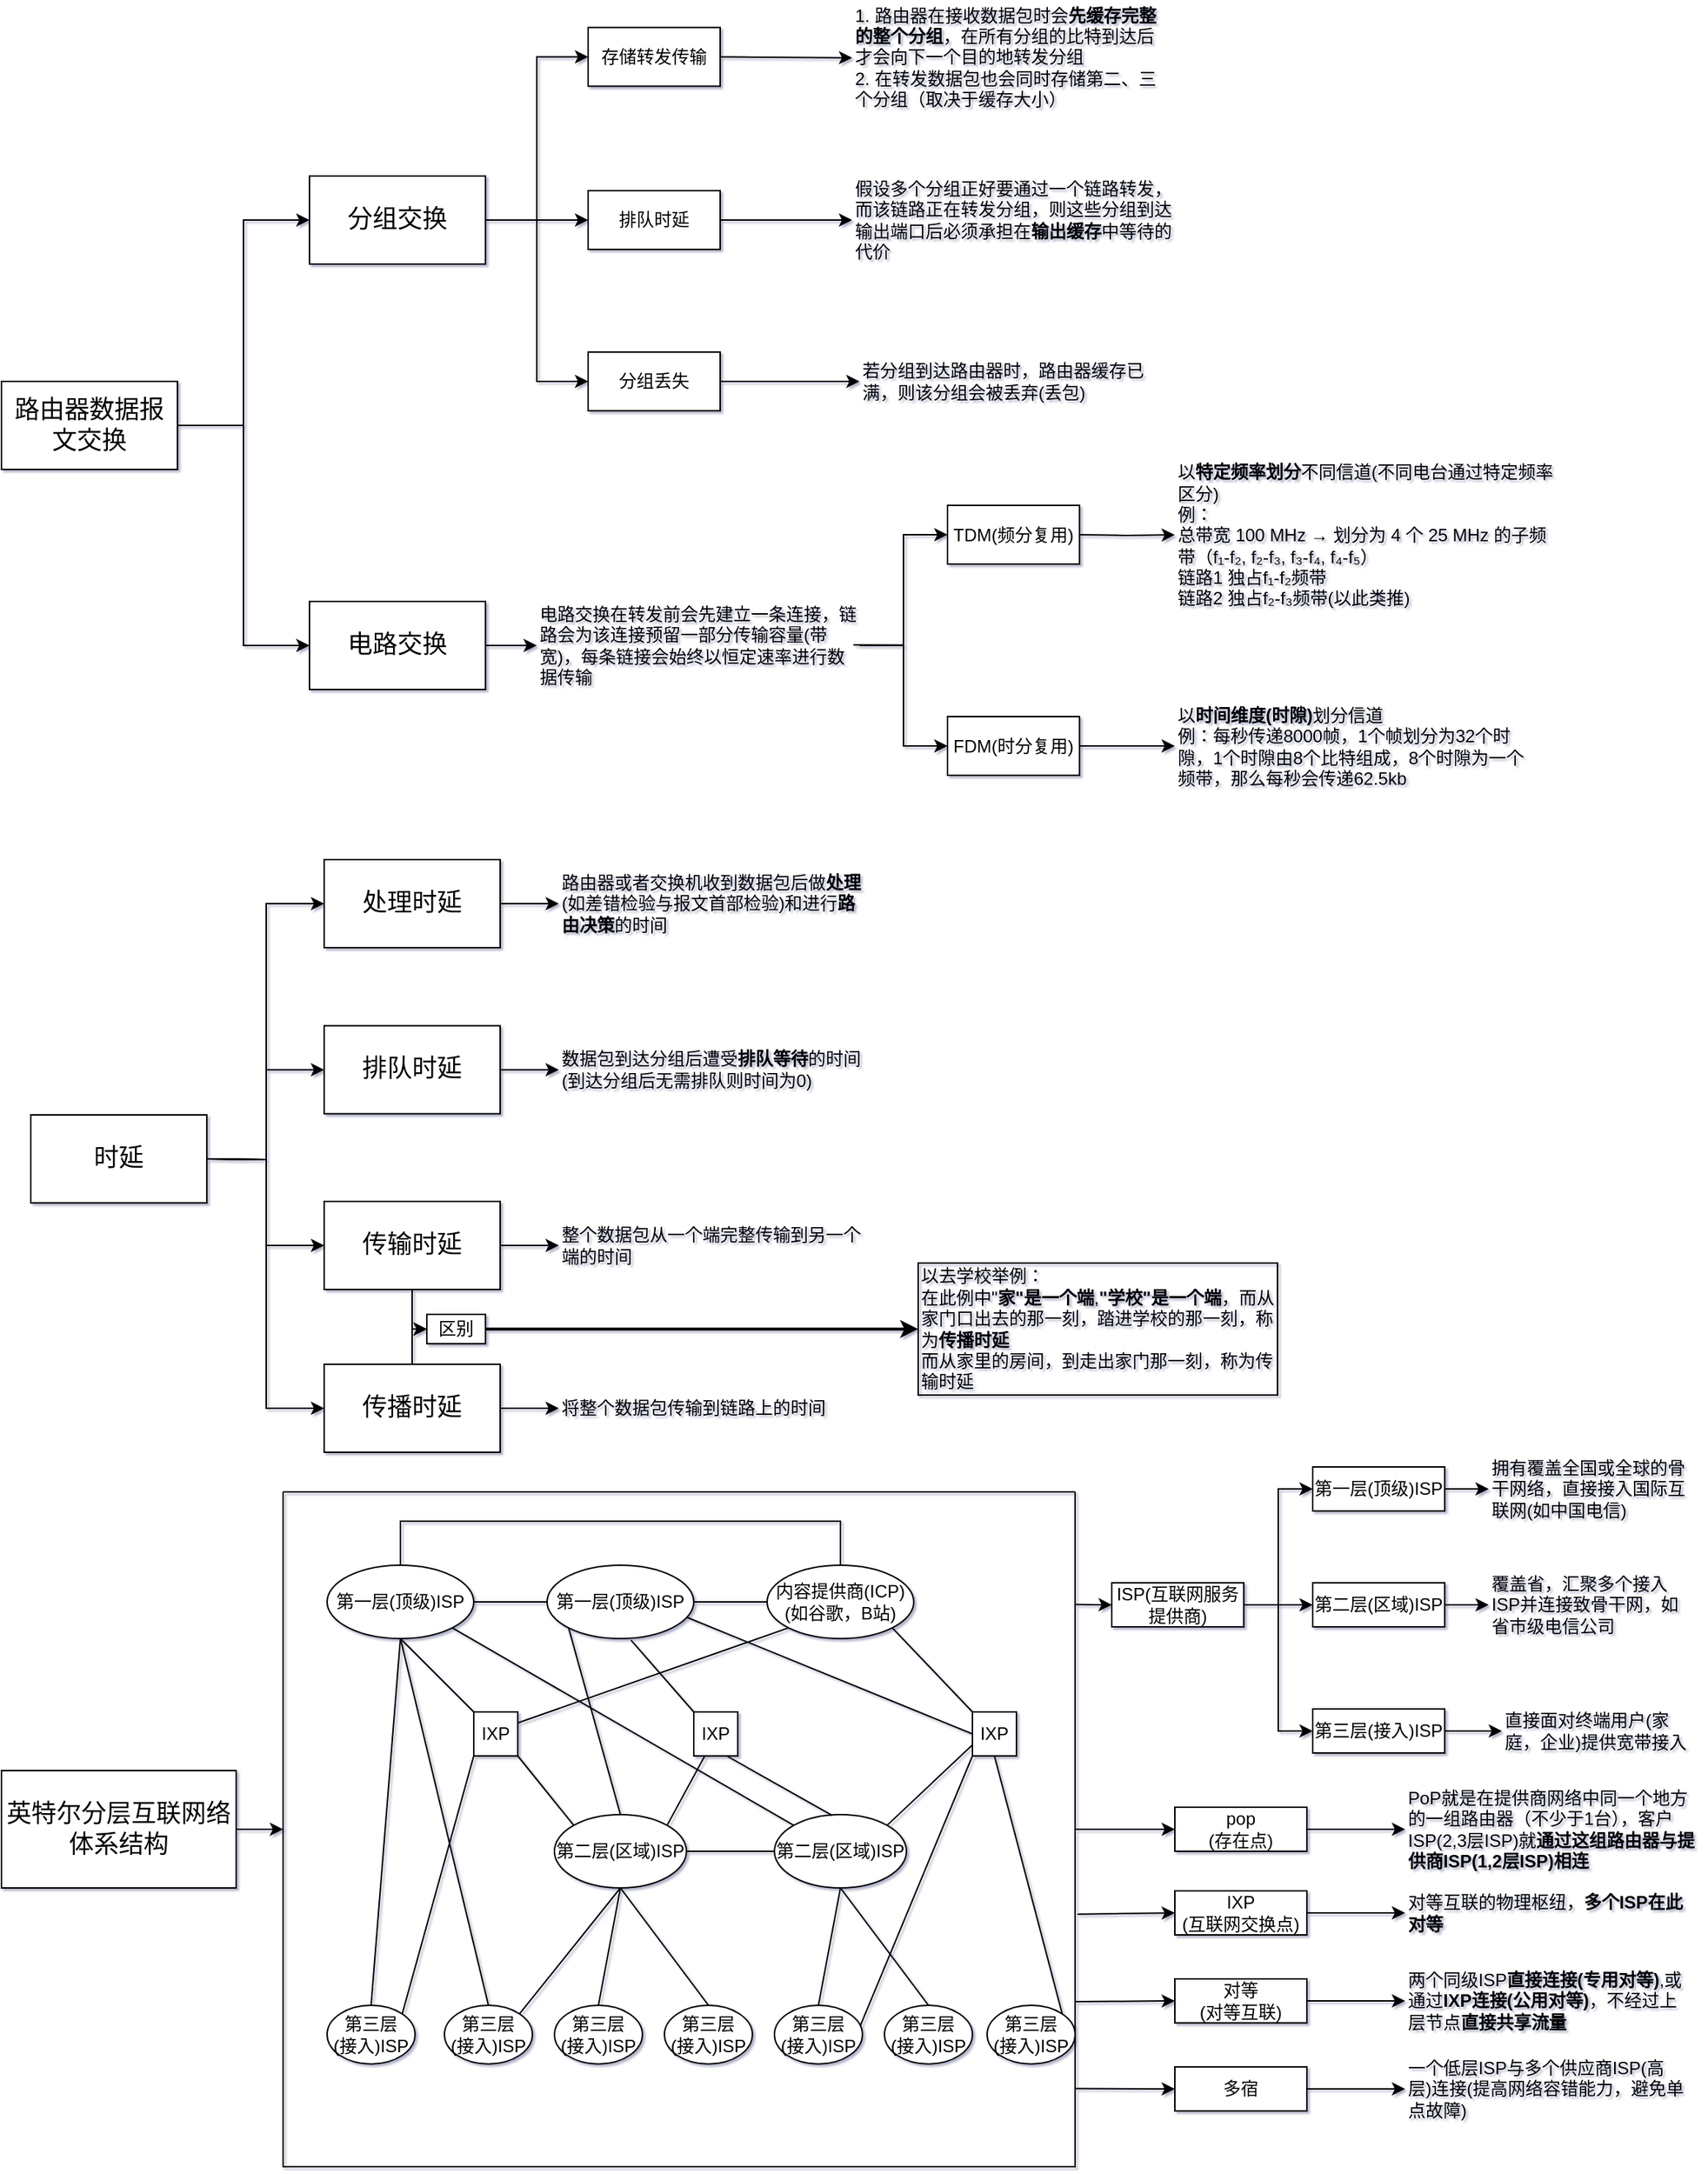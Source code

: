 <mxfile version="27.0.9">
  <diagram name="第 1 页" id="8ep9_73TMU6EMIoAmYEM">
    <mxGraphModel dx="2696" dy="1604" grid="1" gridSize="10" guides="1" tooltips="1" connect="1" arrows="1" fold="1" page="1" pageScale="1" pageWidth="1169" pageHeight="1654" math="0" shadow="1">
      <root>
        <mxCell id="0" />
        <mxCell id="1" parent="0" />
        <mxCell id="hPejqyFmhgVs1ms2I8WA-1" value="&lt;font style=&quot;font-size: 17px;&quot;&gt;路由器数据报文交换&lt;/font&gt;" style="rounded=0;whiteSpace=wrap;html=1;" parent="1" vertex="1">
          <mxGeometry x="10" y="371" width="120" height="60" as="geometry" />
        </mxCell>
        <mxCell id="hPejqyFmhgVs1ms2I8WA-21" value="&lt;font style=&quot;font-size: 17px;&quot;&gt;分组交换&lt;/font&gt;" style="rounded=0;whiteSpace=wrap;html=1;" parent="1" vertex="1">
          <mxGeometry x="220" y="231" width="120" height="60" as="geometry" />
        </mxCell>
        <mxCell id="GNJ77UT4DAcT0-4ID3F0-15" value="" style="edgeStyle=orthogonalEdgeStyle;rounded=0;orthogonalLoop=1;jettySize=auto;html=1;" parent="1" source="hPejqyFmhgVs1ms2I8WA-22" target="GNJ77UT4DAcT0-4ID3F0-14" edge="1">
          <mxGeometry relative="1" as="geometry" />
        </mxCell>
        <mxCell id="hPejqyFmhgVs1ms2I8WA-22" value="&lt;font style=&quot;font-size: 17px;&quot;&gt;电路交换&lt;/font&gt;" style="rounded=0;whiteSpace=wrap;html=1;" parent="1" vertex="1">
          <mxGeometry x="220" y="521" width="120" height="60" as="geometry" />
        </mxCell>
        <mxCell id="hPejqyFmhgVs1ms2I8WA-23" value="" style="endArrow=classic;html=1;rounded=0;edgeStyle=orthogonalEdgeStyle;entryX=0;entryY=0.5;entryDx=0;entryDy=0;exitX=1;exitY=0.5;exitDx=0;exitDy=0;" parent="1" source="hPejqyFmhgVs1ms2I8WA-1" target="hPejqyFmhgVs1ms2I8WA-21" edge="1">
          <mxGeometry width="50" height="50" relative="1" as="geometry">
            <mxPoint x="420" y="401" as="sourcePoint" />
            <mxPoint x="470" y="351" as="targetPoint" />
          </mxGeometry>
        </mxCell>
        <mxCell id="hPejqyFmhgVs1ms2I8WA-24" value="" style="endArrow=classic;html=1;rounded=0;exitX=1;exitY=0.5;exitDx=0;exitDy=0;entryX=0;entryY=0.5;entryDx=0;entryDy=0;edgeStyle=orthogonalEdgeStyle;" parent="1" source="hPejqyFmhgVs1ms2I8WA-1" target="hPejqyFmhgVs1ms2I8WA-22" edge="1">
          <mxGeometry width="50" height="50" relative="1" as="geometry">
            <mxPoint x="420" y="401" as="sourcePoint" />
            <mxPoint x="470" y="351" as="targetPoint" />
          </mxGeometry>
        </mxCell>
        <mxCell id="hPejqyFmhgVs1ms2I8WA-27" value="存储转发传输" style="rounded=0;whiteSpace=wrap;html=1;" parent="1" vertex="1">
          <mxGeometry x="410" y="129.75" width="90" height="40" as="geometry" />
        </mxCell>
        <mxCell id="hPejqyFmhgVs1ms2I8WA-30" value="排队时延" style="rounded=0;whiteSpace=wrap;html=1;" parent="1" vertex="1">
          <mxGeometry x="410" y="241" width="90" height="40" as="geometry" />
        </mxCell>
        <mxCell id="hPejqyFmhgVs1ms2I8WA-31" value="分组丢失" style="rounded=0;whiteSpace=wrap;html=1;" parent="1" vertex="1">
          <mxGeometry x="410" y="351" width="90" height="40" as="geometry" />
        </mxCell>
        <mxCell id="hPejqyFmhgVs1ms2I8WA-32" value="" style="endArrow=classic;html=1;rounded=0;edgeStyle=orthogonalEdgeStyle;entryX=0;entryY=0.5;entryDx=0;entryDy=0;exitX=1;exitY=0.5;exitDx=0;exitDy=0;" parent="1" source="hPejqyFmhgVs1ms2I8WA-21" target="hPejqyFmhgVs1ms2I8WA-27" edge="1">
          <mxGeometry width="50" height="50" relative="1" as="geometry">
            <mxPoint x="340" y="311" as="sourcePoint" />
            <mxPoint x="390" y="261" as="targetPoint" />
          </mxGeometry>
        </mxCell>
        <mxCell id="hPejqyFmhgVs1ms2I8WA-33" value="" style="endArrow=classic;html=1;rounded=0;edgeStyle=orthogonalEdgeStyle;entryX=0;entryY=0.5;entryDx=0;entryDy=0;exitX=1;exitY=0.5;exitDx=0;exitDy=0;" parent="1" source="hPejqyFmhgVs1ms2I8WA-21" target="hPejqyFmhgVs1ms2I8WA-30" edge="1">
          <mxGeometry width="50" height="50" relative="1" as="geometry">
            <mxPoint x="350" y="321" as="sourcePoint" />
            <mxPoint x="420" y="211" as="targetPoint" />
          </mxGeometry>
        </mxCell>
        <mxCell id="hPejqyFmhgVs1ms2I8WA-34" value="" style="endArrow=classic;html=1;rounded=0;edgeStyle=orthogonalEdgeStyle;entryX=0;entryY=0.5;entryDx=0;entryDy=0;exitX=1;exitY=0.5;exitDx=0;exitDy=0;" parent="1" source="hPejqyFmhgVs1ms2I8WA-21" target="hPejqyFmhgVs1ms2I8WA-31" edge="1">
          <mxGeometry width="50" height="50" relative="1" as="geometry">
            <mxPoint x="360" y="331" as="sourcePoint" />
            <mxPoint x="430" y="221" as="targetPoint" />
          </mxGeometry>
        </mxCell>
        <mxCell id="hPejqyFmhgVs1ms2I8WA-35" value="1. 路由器在接收数据包时会&lt;b&gt;先缓存完整的整个分组&lt;/b&gt;，在所有分组的比特到达后才会向下一个目的地转发分组&lt;div&gt;2. 在转发数据包也会同时存储第二、三个分组（取决于缓存大小）&lt;/div&gt;" style="text;html=1;align=left;verticalAlign=middle;whiteSpace=wrap;rounded=0;dashed=1;dashPattern=1 4;" parent="1" vertex="1">
          <mxGeometry x="590" y="111" width="210" height="78.75" as="geometry" />
        </mxCell>
        <mxCell id="hPejqyFmhgVs1ms2I8WA-37" value="" style="endArrow=classic;html=1;rounded=0;entryX=0;entryY=0.5;entryDx=0;entryDy=0;exitX=1;exitY=0.5;exitDx=0;exitDy=0;" parent="1" source="hPejqyFmhgVs1ms2I8WA-27" target="hPejqyFmhgVs1ms2I8WA-35" edge="1">
          <mxGeometry width="50" height="50" relative="1" as="geometry">
            <mxPoint x="340" y="259.75" as="sourcePoint" />
            <mxPoint x="390" y="209.75" as="targetPoint" />
          </mxGeometry>
        </mxCell>
        <mxCell id="hPejqyFmhgVs1ms2I8WA-42" value="" style="endArrow=classic;html=1;rounded=0;entryX=0;entryY=0.5;entryDx=0;entryDy=0;exitX=1;exitY=0.5;exitDx=0;exitDy=0;" parent="1" source="hPejqyFmhgVs1ms2I8WA-30" target="hPejqyFmhgVs1ms2I8WA-43" edge="1">
          <mxGeometry width="50" height="50" relative="1" as="geometry">
            <mxPoint x="510" y="160" as="sourcePoint" />
            <mxPoint x="600" y="160" as="targetPoint" />
          </mxGeometry>
        </mxCell>
        <mxCell id="hPejqyFmhgVs1ms2I8WA-43" value="假设多个分组正好要通过一个链路转发，而该链路正在转发分组，则这些分组到达输出端口后必须承担在&lt;b&gt;输出缓存&lt;/b&gt;中等待的代价" style="text;html=1;align=left;verticalAlign=middle;whiteSpace=wrap;rounded=0;" parent="1" vertex="1">
          <mxGeometry x="590" y="223.5" width="220" height="75" as="geometry" />
        </mxCell>
        <mxCell id="hPejqyFmhgVs1ms2I8WA-45" value="" style="endArrow=classic;html=1;rounded=0;exitX=1;exitY=0.5;exitDx=0;exitDy=0;" parent="1" source="hPejqyFmhgVs1ms2I8WA-31" target="GNJ77UT4DAcT0-4ID3F0-2" edge="1">
          <mxGeometry width="50" height="50" relative="1" as="geometry">
            <mxPoint x="510" y="390.58" as="sourcePoint" />
            <mxPoint x="585" y="371.16" as="targetPoint" />
          </mxGeometry>
        </mxCell>
        <mxCell id="GNJ77UT4DAcT0-4ID3F0-2" value="若分组到达路由器时，路由器缓存已满，则该分组会被丢弃(丢包)" style="text;html=1;align=left;verticalAlign=middle;whiteSpace=wrap;rounded=0;" parent="1" vertex="1">
          <mxGeometry x="595" y="337.25" width="210" height="67.5" as="geometry" />
        </mxCell>
        <mxCell id="GNJ77UT4DAcT0-4ID3F0-23" value="" style="edgeStyle=orthogonalEdgeStyle;rounded=0;orthogonalLoop=1;jettySize=auto;html=1;" parent="1" edge="1">
          <mxGeometry relative="1" as="geometry">
            <mxPoint x="745" y="475.5" as="sourcePoint" />
            <mxPoint x="810" y="475.583" as="targetPoint" />
          </mxGeometry>
        </mxCell>
        <mxCell id="GNJ77UT4DAcT0-4ID3F0-7" value="TDM(频分复用)" style="rounded=0;whiteSpace=wrap;html=1;" parent="1" vertex="1">
          <mxGeometry x="655" y="455.5" width="90" height="40" as="geometry" />
        </mxCell>
        <mxCell id="GNJ77UT4DAcT0-4ID3F0-22" value="" style="edgeStyle=orthogonalEdgeStyle;rounded=0;orthogonalLoop=1;jettySize=auto;html=1;" parent="1" source="GNJ77UT4DAcT0-4ID3F0-9" target="GNJ77UT4DAcT0-4ID3F0-21" edge="1">
          <mxGeometry relative="1" as="geometry" />
        </mxCell>
        <mxCell id="GNJ77UT4DAcT0-4ID3F0-9" value="FDM(时分复用)" style="rounded=0;whiteSpace=wrap;html=1;" parent="1" vertex="1">
          <mxGeometry x="655" y="599.5" width="90" height="40" as="geometry" />
        </mxCell>
        <mxCell id="GNJ77UT4DAcT0-4ID3F0-17" value="" style="edgeStyle=orthogonalEdgeStyle;rounded=0;orthogonalLoop=1;jettySize=auto;html=1;entryX=0;entryY=0.5;entryDx=0;entryDy=0;" parent="1" source="GNJ77UT4DAcT0-4ID3F0-14" target="GNJ77UT4DAcT0-4ID3F0-9" edge="1">
          <mxGeometry relative="1" as="geometry" />
        </mxCell>
        <mxCell id="GNJ77UT4DAcT0-4ID3F0-14" value="电路交换在转发前会先建立一条连接，链路会为该连接预留一部分传输容量(带宽)，每条链接会始终以恒定速率进行数据传输" style="text;html=1;align=left;verticalAlign=middle;whiteSpace=wrap;rounded=0;" parent="1" vertex="1">
          <mxGeometry x="375" y="508.5" width="220" height="85" as="geometry" />
        </mxCell>
        <mxCell id="GNJ77UT4DAcT0-4ID3F0-19" value="" style="edgeStyle=orthogonalEdgeStyle;rounded=0;orthogonalLoop=1;jettySize=auto;html=1;exitX=0.981;exitY=0.496;exitDx=0;exitDy=0;exitPerimeter=0;entryX=0;entryY=0.5;entryDx=0;entryDy=0;" parent="1" source="GNJ77UT4DAcT0-4ID3F0-14" target="GNJ77UT4DAcT0-4ID3F0-7" edge="1">
          <mxGeometry relative="1" as="geometry">
            <mxPoint x="605" y="561" as="sourcePoint" />
            <mxPoint x="640" y="611" as="targetPoint" />
          </mxGeometry>
        </mxCell>
        <mxCell id="GNJ77UT4DAcT0-4ID3F0-20" value="以&lt;b&gt;特定频率划分&lt;/b&gt;不同信道(不同电台通过特定频率区分)&lt;br&gt;例：&lt;div&gt;总带宽 100 MHz → 划分为 4 个 25 MHz 的子频带（f₁-f₂, f₂-f₃, f₃-f₄, f₄-f₅）&lt;/div&gt;&lt;div&gt;&lt;span style=&quot;background-color: transparent; color: light-dark(rgb(0, 0, 0), rgb(255, 255, 255));&quot;&gt;链路1 独占f₁-f₂频带&lt;/span&gt;&lt;/div&gt;&lt;div&gt;链路2 独占f₂-f₃频带(以此类推)&lt;/div&gt;" style="text;html=1;align=left;verticalAlign=middle;whiteSpace=wrap;rounded=0;" parent="1" vertex="1">
          <mxGeometry x="810" y="419.88" width="260" height="111.25" as="geometry" />
        </mxCell>
        <mxCell id="GNJ77UT4DAcT0-4ID3F0-21" value="以&lt;b&gt;时间维度(时隙)&lt;/b&gt;划分信道&lt;br&gt;例：每秒传递8000帧，1个帧划分为32个时隙，1个时隙由8个比特组成，8个时隙为一个频带，那么每秒会传递62.5kb" style="text;html=1;align=left;verticalAlign=middle;whiteSpace=wrap;rounded=0;" parent="1" vertex="1">
          <mxGeometry x="810" y="581.25" width="245" height="76.5" as="geometry" />
        </mxCell>
        <mxCell id="GNJ77UT4DAcT0-4ID3F0-33" value="" style="edgeStyle=orthogonalEdgeStyle;rounded=0;orthogonalLoop=1;jettySize=auto;html=1;entryX=0;entryY=0.5;entryDx=0;entryDy=0;" parent="1" target="GNJ77UT4DAcT0-4ID3F0-32" edge="1">
          <mxGeometry relative="1" as="geometry">
            <mxPoint x="150" y="901" as="sourcePoint" />
          </mxGeometry>
        </mxCell>
        <mxCell id="GNJ77UT4DAcT0-4ID3F0-35" value="" style="edgeStyle=orthogonalEdgeStyle;rounded=0;orthogonalLoop=1;jettySize=auto;html=1;entryX=0;entryY=0.5;entryDx=0;entryDy=0;" parent="1" target="GNJ77UT4DAcT0-4ID3F0-34" edge="1">
          <mxGeometry relative="1" as="geometry">
            <mxPoint x="150" y="901" as="sourcePoint" />
          </mxGeometry>
        </mxCell>
        <mxCell id="GNJ77UT4DAcT0-4ID3F0-37" value="" style="edgeStyle=orthogonalEdgeStyle;rounded=0;orthogonalLoop=1;jettySize=auto;html=1;entryX=0;entryY=0.5;entryDx=0;entryDy=0;exitX=1;exitY=0.5;exitDx=0;exitDy=0;" parent="1" target="GNJ77UT4DAcT0-4ID3F0-36" edge="1">
          <mxGeometry relative="1" as="geometry">
            <mxPoint x="150" y="901" as="sourcePoint" />
          </mxGeometry>
        </mxCell>
        <mxCell id="GNJ77UT4DAcT0-4ID3F0-39" value="" style="edgeStyle=orthogonalEdgeStyle;rounded=0;orthogonalLoop=1;jettySize=auto;html=1;entryX=0;entryY=0.5;entryDx=0;entryDy=0;" parent="1" target="GNJ77UT4DAcT0-4ID3F0-38" edge="1">
          <mxGeometry relative="1" as="geometry">
            <mxPoint x="150" y="901" as="sourcePoint" />
          </mxGeometry>
        </mxCell>
        <mxCell id="GNJ77UT4DAcT0-4ID3F0-30" value="&lt;span style=&quot;font-size: 17px;&quot;&gt;时延&lt;/span&gt;" style="rounded=0;whiteSpace=wrap;html=1;" parent="1" vertex="1">
          <mxGeometry x="30" y="871" width="120" height="60" as="geometry" />
        </mxCell>
        <mxCell id="GNJ77UT4DAcT0-4ID3F0-52" value="" style="edgeStyle=orthogonalEdgeStyle;rounded=0;orthogonalLoop=1;jettySize=auto;html=1;" parent="1" source="GNJ77UT4DAcT0-4ID3F0-32" target="GNJ77UT4DAcT0-4ID3F0-40" edge="1">
          <mxGeometry relative="1" as="geometry" />
        </mxCell>
        <mxCell id="GNJ77UT4DAcT0-4ID3F0-32" value="&lt;span style=&quot;font-size: 17px;&quot;&gt;处理时延&lt;/span&gt;" style="rounded=0;whiteSpace=wrap;html=1;" parent="1" vertex="1">
          <mxGeometry x="230" y="697" width="120" height="60" as="geometry" />
        </mxCell>
        <mxCell id="GNJ77UT4DAcT0-4ID3F0-54" value="" style="edgeStyle=orthogonalEdgeStyle;rounded=0;orthogonalLoop=1;jettySize=auto;html=1;" parent="1" source="GNJ77UT4DAcT0-4ID3F0-34" target="GNJ77UT4DAcT0-4ID3F0-50" edge="1">
          <mxGeometry relative="1" as="geometry" />
        </mxCell>
        <mxCell id="GNJ77UT4DAcT0-4ID3F0-34" value="&lt;span style=&quot;font-size: 17px;&quot;&gt;传输时延&lt;/span&gt;" style="rounded=0;whiteSpace=wrap;html=1;" parent="1" vertex="1">
          <mxGeometry x="230" y="930" width="120" height="60" as="geometry" />
        </mxCell>
        <mxCell id="GNJ77UT4DAcT0-4ID3F0-53" value="" style="edgeStyle=orthogonalEdgeStyle;rounded=0;orthogonalLoop=1;jettySize=auto;html=1;" parent="1" source="GNJ77UT4DAcT0-4ID3F0-36" target="GNJ77UT4DAcT0-4ID3F0-51" edge="1">
          <mxGeometry relative="1" as="geometry" />
        </mxCell>
        <mxCell id="GNJ77UT4DAcT0-4ID3F0-36" value="&lt;span style=&quot;font-size: 17px;&quot;&gt;排队时延&lt;/span&gt;" style="rounded=0;whiteSpace=wrap;html=1;" parent="1" vertex="1">
          <mxGeometry x="230" y="810.25" width="120" height="60" as="geometry" />
        </mxCell>
        <mxCell id="GNJ77UT4DAcT0-4ID3F0-55" value="" style="edgeStyle=orthogonalEdgeStyle;rounded=0;orthogonalLoop=1;jettySize=auto;html=1;" parent="1" source="GNJ77UT4DAcT0-4ID3F0-38" target="GNJ77UT4DAcT0-4ID3F0-49" edge="1">
          <mxGeometry relative="1" as="geometry" />
        </mxCell>
        <mxCell id="GNJ77UT4DAcT0-4ID3F0-38" value="&lt;span style=&quot;font-size: 17px;&quot;&gt;传播时延&lt;/span&gt;" style="rounded=0;whiteSpace=wrap;html=1;" parent="1" vertex="1">
          <mxGeometry x="230" y="1041" width="120" height="60" as="geometry" />
        </mxCell>
        <mxCell id="GNJ77UT4DAcT0-4ID3F0-40" value="路由器或者交换机收到数据包后做&lt;b&gt;处理&lt;/b&gt;(如差错检验与报文首部检验)和进行&lt;b&gt;路由决策&lt;/b&gt;的时间" style="text;html=1;align=left;verticalAlign=middle;whiteSpace=wrap;rounded=0;" parent="1" vertex="1">
          <mxGeometry x="390" y="670" width="210" height="114" as="geometry" />
        </mxCell>
        <mxCell id="GNJ77UT4DAcT0-4ID3F0-49" value="将整个数据包传输到链路上的时间" style="text;html=1;align=left;verticalAlign=middle;whiteSpace=wrap;rounded=0;" parent="1" vertex="1">
          <mxGeometry x="390" y="1014" width="210" height="114" as="geometry" />
        </mxCell>
        <mxCell id="GNJ77UT4DAcT0-4ID3F0-50" value="整个数据包从一个端完整传输到另一个端的时间" style="text;html=1;align=left;verticalAlign=middle;whiteSpace=wrap;rounded=0;" parent="1" vertex="1">
          <mxGeometry x="390" y="903" width="210" height="114" as="geometry" />
        </mxCell>
        <mxCell id="GNJ77UT4DAcT0-4ID3F0-51" value="数据包到达分组后遭受&lt;b&gt;排队等待&lt;/b&gt;的时间(到达分组后无需排队则时间为0)" style="text;html=1;align=left;verticalAlign=middle;whiteSpace=wrap;rounded=0;" parent="1" vertex="1">
          <mxGeometry x="390" y="783.25" width="210" height="114" as="geometry" />
        </mxCell>
        <mxCell id="GNJ77UT4DAcT0-4ID3F0-56" value="&lt;font style=&quot;font-size: 17px;&quot;&gt;英特尔分层互联网络体系结构&lt;/font&gt;" style="rounded=0;whiteSpace=wrap;html=1;" parent="1" vertex="1">
          <mxGeometry x="10" y="1318" width="160" height="80" as="geometry" />
        </mxCell>
        <mxCell id="GNJ77UT4DAcT0-4ID3F0-57" value="" style="swimlane;startSize=0;" parent="1" vertex="1">
          <mxGeometry x="202" y="1128" width="540" height="460" as="geometry" />
        </mxCell>
        <mxCell id="GNJ77UT4DAcT0-4ID3F0-59" value="第一层(顶级)ISP" style="ellipse;whiteSpace=wrap;html=1;" parent="GNJ77UT4DAcT0-4ID3F0-57" vertex="1">
          <mxGeometry x="30" y="50" width="100" height="50" as="geometry" />
        </mxCell>
        <mxCell id="GNJ77UT4DAcT0-4ID3F0-58" value="第一层(顶级)ISP" style="ellipse;whiteSpace=wrap;html=1;" parent="GNJ77UT4DAcT0-4ID3F0-57" vertex="1">
          <mxGeometry x="180" y="50" width="100" height="50" as="geometry" />
        </mxCell>
        <mxCell id="GNJ77UT4DAcT0-4ID3F0-60" value="内容提供商(ICP)(如谷歌，B站&lt;span style=&quot;background-color: transparent; color: light-dark(rgb(0, 0, 0), rgb(255, 255, 255));&quot;&gt;)&lt;/span&gt;" style="ellipse;whiteSpace=wrap;html=1;" parent="GNJ77UT4DAcT0-4ID3F0-57" vertex="1">
          <mxGeometry x="330" y="50" width="100" height="50" as="geometry" />
        </mxCell>
        <mxCell id="GNJ77UT4DAcT0-4ID3F0-67" value="IXP" style="whiteSpace=wrap;html=1;aspect=fixed;" parent="GNJ77UT4DAcT0-4ID3F0-57" vertex="1">
          <mxGeometry x="130" y="150" width="30" height="30" as="geometry" />
        </mxCell>
        <mxCell id="GNJ77UT4DAcT0-4ID3F0-66" value="IXP" style="whiteSpace=wrap;html=1;aspect=fixed;" parent="GNJ77UT4DAcT0-4ID3F0-57" vertex="1">
          <mxGeometry x="280" y="150" width="30" height="30" as="geometry" />
        </mxCell>
        <mxCell id="GNJ77UT4DAcT0-4ID3F0-65" value="IXP" style="whiteSpace=wrap;html=1;aspect=fixed;" parent="GNJ77UT4DAcT0-4ID3F0-57" vertex="1">
          <mxGeometry x="470" y="150" width="30" height="30" as="geometry" />
        </mxCell>
        <mxCell id="GNJ77UT4DAcT0-4ID3F0-69" value="第二层(区域)ISP" style="ellipse;whiteSpace=wrap;html=1;" parent="GNJ77UT4DAcT0-4ID3F0-57" vertex="1">
          <mxGeometry x="185" y="220" width="90" height="50" as="geometry" />
        </mxCell>
        <mxCell id="GNJ77UT4DAcT0-4ID3F0-68" value="第二层(区域)ISP" style="ellipse;whiteSpace=wrap;html=1;" parent="GNJ77UT4DAcT0-4ID3F0-57" vertex="1">
          <mxGeometry x="335" y="220" width="90" height="50" as="geometry" />
        </mxCell>
        <mxCell id="GNJ77UT4DAcT0-4ID3F0-70" value="第三层&lt;div&gt;(接入)ISP&lt;/div&gt;" style="ellipse;whiteSpace=wrap;html=1;" parent="GNJ77UT4DAcT0-4ID3F0-57" vertex="1">
          <mxGeometry x="30" y="350" width="60" height="40" as="geometry" />
        </mxCell>
        <mxCell id="GNJ77UT4DAcT0-4ID3F0-76" value="第三层&lt;div&gt;(接入)ISP&lt;/div&gt;" style="ellipse;whiteSpace=wrap;html=1;" parent="GNJ77UT4DAcT0-4ID3F0-57" vertex="1">
          <mxGeometry x="110" y="350" width="60" height="40" as="geometry" />
        </mxCell>
        <mxCell id="GNJ77UT4DAcT0-4ID3F0-75" value="第三层&lt;div&gt;(接入)ISP&lt;/div&gt;" style="ellipse;whiteSpace=wrap;html=1;" parent="GNJ77UT4DAcT0-4ID3F0-57" vertex="1">
          <mxGeometry x="185" y="350" width="60" height="40" as="geometry" />
        </mxCell>
        <mxCell id="GNJ77UT4DAcT0-4ID3F0-74" value="第三层&lt;div&gt;(接入)ISP&lt;/div&gt;" style="ellipse;whiteSpace=wrap;html=1;" parent="GNJ77UT4DAcT0-4ID3F0-57" vertex="1">
          <mxGeometry x="260" y="350" width="60" height="40" as="geometry" />
        </mxCell>
        <mxCell id="GNJ77UT4DAcT0-4ID3F0-73" value="第三层&lt;div&gt;(接入)ISP&lt;/div&gt;" style="ellipse;whiteSpace=wrap;html=1;" parent="GNJ77UT4DAcT0-4ID3F0-57" vertex="1">
          <mxGeometry x="335" y="350" width="60" height="40" as="geometry" />
        </mxCell>
        <mxCell id="GNJ77UT4DAcT0-4ID3F0-72" value="第三层&lt;div&gt;(接入)ISP&lt;/div&gt;" style="ellipse;whiteSpace=wrap;html=1;" parent="GNJ77UT4DAcT0-4ID3F0-57" vertex="1">
          <mxGeometry x="480" y="350" width="60" height="40" as="geometry" />
        </mxCell>
        <mxCell id="GNJ77UT4DAcT0-4ID3F0-79" value="" style="endArrow=none;html=1;rounded=0;entryX=1;entryY=0.5;entryDx=0;entryDy=0;exitX=0;exitY=0.5;exitDx=0;exitDy=0;" parent="GNJ77UT4DAcT0-4ID3F0-57" source="GNJ77UT4DAcT0-4ID3F0-58" target="GNJ77UT4DAcT0-4ID3F0-59" edge="1">
          <mxGeometry width="50" height="50" relative="1" as="geometry">
            <mxPoint x="220" y="190" as="sourcePoint" />
            <mxPoint x="270" y="140" as="targetPoint" />
          </mxGeometry>
        </mxCell>
        <mxCell id="GNJ77UT4DAcT0-4ID3F0-80" value="" style="endArrow=none;html=1;rounded=0;exitX=0.5;exitY=0;exitDx=0;exitDy=0;entryX=0.5;entryY=0;entryDx=0;entryDy=0;edgeStyle=orthogonalEdgeStyle;" parent="GNJ77UT4DAcT0-4ID3F0-57" source="GNJ77UT4DAcT0-4ID3F0-59" target="GNJ77UT4DAcT0-4ID3F0-60" edge="1">
          <mxGeometry width="50" height="50" relative="1" as="geometry">
            <mxPoint x="220" y="190" as="sourcePoint" />
            <mxPoint x="270" y="140" as="targetPoint" />
            <Array as="points">
              <mxPoint x="80" y="20" />
              <mxPoint x="380" y="20" />
            </Array>
          </mxGeometry>
        </mxCell>
        <mxCell id="GNJ77UT4DAcT0-4ID3F0-81" value="" style="endArrow=none;html=1;rounded=0;entryX=1;entryY=0.5;entryDx=0;entryDy=0;exitX=0;exitY=0.5;exitDx=0;exitDy=0;" parent="GNJ77UT4DAcT0-4ID3F0-57" source="GNJ77UT4DAcT0-4ID3F0-60" target="GNJ77UT4DAcT0-4ID3F0-58" edge="1">
          <mxGeometry width="50" height="50" relative="1" as="geometry">
            <mxPoint x="220" y="190" as="sourcePoint" />
            <mxPoint x="270" y="140" as="targetPoint" />
          </mxGeometry>
        </mxCell>
        <mxCell id="GNJ77UT4DAcT0-4ID3F0-82" value="" style="endArrow=none;html=1;rounded=0;entryX=0.5;entryY=1;entryDx=0;entryDy=0;exitX=0;exitY=0;exitDx=0;exitDy=0;" parent="GNJ77UT4DAcT0-4ID3F0-57" source="GNJ77UT4DAcT0-4ID3F0-67" target="GNJ77UT4DAcT0-4ID3F0-59" edge="1">
          <mxGeometry width="50" height="50" relative="1" as="geometry">
            <mxPoint x="220" y="190" as="sourcePoint" />
            <mxPoint x="270" y="140" as="targetPoint" />
          </mxGeometry>
        </mxCell>
        <mxCell id="GNJ77UT4DAcT0-4ID3F0-83" value="" style="endArrow=none;html=1;rounded=0;entryX=0.5;entryY=1;entryDx=0;entryDy=0;exitX=0.5;exitY=0;exitDx=0;exitDy=0;" parent="GNJ77UT4DAcT0-4ID3F0-57" source="GNJ77UT4DAcT0-4ID3F0-70" target="GNJ77UT4DAcT0-4ID3F0-59" edge="1">
          <mxGeometry width="50" height="50" relative="1" as="geometry">
            <mxPoint x="220" y="300" as="sourcePoint" />
            <mxPoint x="270" y="250" as="targetPoint" />
          </mxGeometry>
        </mxCell>
        <mxCell id="GNJ77UT4DAcT0-4ID3F0-84" value="" style="endArrow=none;html=1;rounded=0;entryX=0.5;entryY=1;entryDx=0;entryDy=0;exitX=0.5;exitY=0;exitDx=0;exitDy=0;" parent="GNJ77UT4DAcT0-4ID3F0-57" source="GNJ77UT4DAcT0-4ID3F0-76" target="GNJ77UT4DAcT0-4ID3F0-59" edge="1">
          <mxGeometry width="50" height="50" relative="1" as="geometry">
            <mxPoint x="220" y="300" as="sourcePoint" />
            <mxPoint x="270" y="250" as="targetPoint" />
          </mxGeometry>
        </mxCell>
        <mxCell id="GNJ77UT4DAcT0-4ID3F0-85" value="" style="endArrow=none;html=1;rounded=0;entryX=0;entryY=1;entryDx=0;entryDy=0;exitX=1;exitY=0;exitDx=0;exitDy=0;" parent="GNJ77UT4DAcT0-4ID3F0-57" source="GNJ77UT4DAcT0-4ID3F0-70" target="GNJ77UT4DAcT0-4ID3F0-67" edge="1">
          <mxGeometry width="50" height="50" relative="1" as="geometry">
            <mxPoint x="220" y="300" as="sourcePoint" />
            <mxPoint x="270" y="250" as="targetPoint" />
          </mxGeometry>
        </mxCell>
        <mxCell id="GNJ77UT4DAcT0-4ID3F0-86" value="" style="endArrow=none;html=1;rounded=0;exitX=1;exitY=0;exitDx=0;exitDy=0;entryX=0.5;entryY=1;entryDx=0;entryDy=0;" parent="GNJ77UT4DAcT0-4ID3F0-57" source="GNJ77UT4DAcT0-4ID3F0-76" target="GNJ77UT4DAcT0-4ID3F0-69" edge="1">
          <mxGeometry width="50" height="50" relative="1" as="geometry">
            <mxPoint x="220" y="300" as="sourcePoint" />
            <mxPoint x="270" y="250" as="targetPoint" />
          </mxGeometry>
        </mxCell>
        <mxCell id="GNJ77UT4DAcT0-4ID3F0-88" value="" style="endArrow=none;html=1;rounded=0;exitX=0.5;exitY=0;exitDx=0;exitDy=0;entryX=0.5;entryY=1;entryDx=0;entryDy=0;" parent="GNJ77UT4DAcT0-4ID3F0-57" source="GNJ77UT4DAcT0-4ID3F0-75" target="GNJ77UT4DAcT0-4ID3F0-69" edge="1">
          <mxGeometry width="50" height="50" relative="1" as="geometry">
            <mxPoint x="220" y="300" as="sourcePoint" />
            <mxPoint x="270" y="250" as="targetPoint" />
          </mxGeometry>
        </mxCell>
        <mxCell id="GNJ77UT4DAcT0-4ID3F0-87" value="" style="endArrow=none;html=1;rounded=0;entryX=0.5;entryY=0;entryDx=0;entryDy=0;exitX=0.5;exitY=1;exitDx=0;exitDy=0;" parent="GNJ77UT4DAcT0-4ID3F0-57" source="GNJ77UT4DAcT0-4ID3F0-69" target="GNJ77UT4DAcT0-4ID3F0-74" edge="1">
          <mxGeometry width="50" height="50" relative="1" as="geometry">
            <mxPoint x="220" y="300" as="sourcePoint" />
            <mxPoint x="270" y="250" as="targetPoint" />
          </mxGeometry>
        </mxCell>
        <mxCell id="GNJ77UT4DAcT0-4ID3F0-89" value="" style="endArrow=none;html=1;rounded=0;entryX=0.5;entryY=1;entryDx=0;entryDy=0;exitX=1;exitY=0;exitDx=0;exitDy=0;" parent="GNJ77UT4DAcT0-4ID3F0-57" source="GNJ77UT4DAcT0-4ID3F0-72" target="GNJ77UT4DAcT0-4ID3F0-65" edge="1">
          <mxGeometry width="50" height="50" relative="1" as="geometry">
            <mxPoint x="220" y="300" as="sourcePoint" />
            <mxPoint x="270" y="250" as="targetPoint" />
          </mxGeometry>
        </mxCell>
        <mxCell id="GNJ77UT4DAcT0-4ID3F0-91" value="" style="endArrow=none;html=1;rounded=0;entryX=0;entryY=0.5;entryDx=0;entryDy=0;exitX=1;exitY=0.5;exitDx=0;exitDy=0;" parent="GNJ77UT4DAcT0-4ID3F0-57" source="GNJ77UT4DAcT0-4ID3F0-69" target="GNJ77UT4DAcT0-4ID3F0-68" edge="1">
          <mxGeometry width="50" height="50" relative="1" as="geometry">
            <mxPoint x="220" y="300" as="sourcePoint" />
            <mxPoint x="270" y="250" as="targetPoint" />
          </mxGeometry>
        </mxCell>
        <mxCell id="GNJ77UT4DAcT0-4ID3F0-92" value="" style="endArrow=none;html=1;rounded=0;entryX=0.5;entryY=1;entryDx=0;entryDy=0;exitX=0.5;exitY=0;exitDx=0;exitDy=0;" parent="GNJ77UT4DAcT0-4ID3F0-57" source="GNJ77UT4DAcT0-4ID3F0-73" target="GNJ77UT4DAcT0-4ID3F0-68" edge="1">
          <mxGeometry width="50" height="50" relative="1" as="geometry">
            <mxPoint x="220" y="300" as="sourcePoint" />
            <mxPoint x="270" y="250" as="targetPoint" />
          </mxGeometry>
        </mxCell>
        <mxCell id="GNJ77UT4DAcT0-4ID3F0-93" value="第三层&lt;div&gt;(接入)ISP&lt;/div&gt;" style="ellipse;whiteSpace=wrap;html=1;" parent="GNJ77UT4DAcT0-4ID3F0-57" vertex="1">
          <mxGeometry x="410" y="350" width="60" height="40" as="geometry" />
        </mxCell>
        <mxCell id="GNJ77UT4DAcT0-4ID3F0-94" value="" style="endArrow=none;html=1;rounded=0;entryX=0.5;entryY=1;entryDx=0;entryDy=0;exitX=0.5;exitY=0;exitDx=0;exitDy=0;" parent="GNJ77UT4DAcT0-4ID3F0-57" source="GNJ77UT4DAcT0-4ID3F0-93" target="GNJ77UT4DAcT0-4ID3F0-68" edge="1">
          <mxGeometry width="50" height="50" relative="1" as="geometry">
            <mxPoint x="375" y="360" as="sourcePoint" />
            <mxPoint x="390" y="280" as="targetPoint" />
          </mxGeometry>
        </mxCell>
        <mxCell id="GNJ77UT4DAcT0-4ID3F0-97" value="" style="endArrow=none;html=1;rounded=0;entryX=0;entryY=0.75;entryDx=0;entryDy=0;exitX=1;exitY=0;exitDx=0;exitDy=0;" parent="GNJ77UT4DAcT0-4ID3F0-57" source="GNJ77UT4DAcT0-4ID3F0-68" target="GNJ77UT4DAcT0-4ID3F0-65" edge="1">
          <mxGeometry width="50" height="50" relative="1" as="geometry">
            <mxPoint x="305" y="275" as="sourcePoint" />
            <mxPoint x="365" y="275" as="targetPoint" />
          </mxGeometry>
        </mxCell>
        <mxCell id="GNJ77UT4DAcT0-4ID3F0-96" value="" style="endArrow=none;html=1;rounded=0;entryX=0;entryY=0;entryDx=0;entryDy=0;exitX=1;exitY=1;exitDx=0;exitDy=0;" parent="GNJ77UT4DAcT0-4ID3F0-57" source="GNJ77UT4DAcT0-4ID3F0-60" target="GNJ77UT4DAcT0-4ID3F0-65" edge="1">
          <mxGeometry width="50" height="50" relative="1" as="geometry">
            <mxPoint x="295" y="265" as="sourcePoint" />
            <mxPoint x="355" y="265" as="targetPoint" />
          </mxGeometry>
        </mxCell>
        <mxCell id="GNJ77UT4DAcT0-4ID3F0-95" value="" style="endArrow=none;html=1;rounded=0;exitX=0.953;exitY=0.71;exitDx=0;exitDy=0;exitPerimeter=0;entryX=0;entryY=0.5;entryDx=0;entryDy=0;" parent="GNJ77UT4DAcT0-4ID3F0-57" source="GNJ77UT4DAcT0-4ID3F0-58" target="GNJ77UT4DAcT0-4ID3F0-65" edge="1">
          <mxGeometry width="50" height="50" relative="1" as="geometry">
            <mxPoint x="285" y="255" as="sourcePoint" />
            <mxPoint x="470" y="170" as="targetPoint" />
          </mxGeometry>
        </mxCell>
        <mxCell id="GNJ77UT4DAcT0-4ID3F0-98" value="" style="endArrow=none;html=1;rounded=0;entryX=0;entryY=1;entryDx=0;entryDy=0;exitX=0.975;exitY=0.351;exitDx=0;exitDy=0;exitPerimeter=0;" parent="GNJ77UT4DAcT0-4ID3F0-57" source="GNJ77UT4DAcT0-4ID3F0-73" target="GNJ77UT4DAcT0-4ID3F0-65" edge="1">
          <mxGeometry width="50" height="50" relative="1" as="geometry">
            <mxPoint x="422" y="237" as="sourcePoint" />
            <mxPoint x="480" y="183" as="targetPoint" />
          </mxGeometry>
        </mxCell>
        <mxCell id="GNJ77UT4DAcT0-4ID3F0-100" value="" style="endArrow=none;html=1;rounded=0;exitX=1;exitY=0;exitDx=0;exitDy=0;entryX=0.25;entryY=1;entryDx=0;entryDy=0;" parent="GNJ77UT4DAcT0-4ID3F0-57" source="GNJ77UT4DAcT0-4ID3F0-69" target="GNJ77UT4DAcT0-4ID3F0-66" edge="1">
          <mxGeometry width="50" height="50" relative="1" as="geometry">
            <mxPoint x="220" y="200" as="sourcePoint" />
            <mxPoint x="270" y="150" as="targetPoint" />
          </mxGeometry>
        </mxCell>
        <mxCell id="GNJ77UT4DAcT0-4ID3F0-99" value="" style="endArrow=none;html=1;rounded=0;exitX=0.44;exitY=0.014;exitDx=0;exitDy=0;exitPerimeter=0;entryX=0.75;entryY=1;entryDx=0;entryDy=0;" parent="GNJ77UT4DAcT0-4ID3F0-57" source="GNJ77UT4DAcT0-4ID3F0-68" target="GNJ77UT4DAcT0-4ID3F0-66" edge="1">
          <mxGeometry width="50" height="50" relative="1" as="geometry">
            <mxPoint x="220" y="200" as="sourcePoint" />
            <mxPoint x="270" y="150" as="targetPoint" />
          </mxGeometry>
        </mxCell>
        <mxCell id="GNJ77UT4DAcT0-4ID3F0-102" value="" style="endArrow=none;html=1;rounded=0;exitX=0;exitY=0;exitDx=0;exitDy=0;entryX=0.572;entryY=1.021;entryDx=0;entryDy=0;entryPerimeter=0;" parent="GNJ77UT4DAcT0-4ID3F0-57" source="GNJ77UT4DAcT0-4ID3F0-66" target="GNJ77UT4DAcT0-4ID3F0-58" edge="1">
          <mxGeometry width="50" height="50" relative="1" as="geometry">
            <mxPoint x="256" y="239" as="sourcePoint" />
            <mxPoint x="308" y="200" as="targetPoint" />
          </mxGeometry>
        </mxCell>
        <mxCell id="GNJ77UT4DAcT0-4ID3F0-101" value="" style="endArrow=none;html=1;rounded=0;exitX=0;exitY=0;exitDx=0;exitDy=0;entryX=1;entryY=1;entryDx=0;entryDy=0;" parent="GNJ77UT4DAcT0-4ID3F0-57" source="GNJ77UT4DAcT0-4ID3F0-69" target="GNJ77UT4DAcT0-4ID3F0-67" edge="1">
          <mxGeometry width="50" height="50" relative="1" as="geometry">
            <mxPoint x="246" y="229" as="sourcePoint" />
            <mxPoint x="298" y="190" as="targetPoint" />
          </mxGeometry>
        </mxCell>
        <mxCell id="GNJ77UT4DAcT0-4ID3F0-104" value="" style="endArrow=none;html=1;rounded=0;entryX=0;entryY=1;entryDx=0;entryDy=0;exitX=1;exitY=0.25;exitDx=0;exitDy=0;" parent="GNJ77UT4DAcT0-4ID3F0-57" source="GNJ77UT4DAcT0-4ID3F0-67" target="GNJ77UT4DAcT0-4ID3F0-60" edge="1">
          <mxGeometry width="50" height="50" relative="1" as="geometry">
            <mxPoint x="395" y="241" as="sourcePoint" />
            <mxPoint x="323" y="200" as="targetPoint" />
          </mxGeometry>
        </mxCell>
        <mxCell id="GNJ77UT4DAcT0-4ID3F0-103" value="" style="endArrow=none;html=1;rounded=0;exitX=0;exitY=0;exitDx=0;exitDy=0;entryX=1;entryY=1;entryDx=0;entryDy=0;" parent="GNJ77UT4DAcT0-4ID3F0-57" source="GNJ77UT4DAcT0-4ID3F0-68" target="GNJ77UT4DAcT0-4ID3F0-59" edge="1">
          <mxGeometry width="50" height="50" relative="1" as="geometry">
            <mxPoint x="385" y="231" as="sourcePoint" />
            <mxPoint x="313" y="190" as="targetPoint" />
          </mxGeometry>
        </mxCell>
        <mxCell id="GNJ77UT4DAcT0-4ID3F0-105" value="" style="endArrow=none;html=1;rounded=0;exitX=0.5;exitY=0;exitDx=0;exitDy=0;entryX=0;entryY=1;entryDx=0;entryDy=0;" parent="GNJ77UT4DAcT0-4ID3F0-57" source="GNJ77UT4DAcT0-4ID3F0-69" target="GNJ77UT4DAcT0-4ID3F0-58" edge="1">
          <mxGeometry width="50" height="50" relative="1" as="geometry">
            <mxPoint x="208" y="237" as="sourcePoint" />
            <mxPoint x="170" y="190" as="targetPoint" />
          </mxGeometry>
        </mxCell>
        <mxCell id="GNJ77UT4DAcT0-4ID3F0-106" value="" style="endArrow=classic;html=1;rounded=0;exitX=1;exitY=0.5;exitDx=0;exitDy=0;entryX=0;entryY=0.5;entryDx=0;entryDy=0;" parent="1" source="GNJ77UT4DAcT0-4ID3F0-56" target="GNJ77UT4DAcT0-4ID3F0-57" edge="1">
          <mxGeometry width="50" height="50" relative="1" as="geometry">
            <mxPoint x="380" y="1380" as="sourcePoint" />
            <mxPoint x="430" y="1330" as="targetPoint" />
          </mxGeometry>
        </mxCell>
        <mxCell id="GNJ77UT4DAcT0-4ID3F0-149" value="PoP就是在提供商网络中同一个地方的一组路由器（不少于1台），客户ISP(2,3层ISP)就&lt;b style=&quot;&quot;&gt;通过这组路由器与提供商ISP(1,2层ISP)相连&lt;/b&gt;" style="text;html=1;align=left;verticalAlign=middle;whiteSpace=wrap;rounded=0;" parent="1" vertex="1">
          <mxGeometry x="967" y="1333.25" width="202" height="49.5" as="geometry" />
        </mxCell>
        <mxCell id="GNJ77UT4DAcT0-4ID3F0-152" value="拥有覆盖全国或全球的骨干网络，直接接入国际互联网(如中国电信)" style="text;html=1;align=left;verticalAlign=middle;whiteSpace=wrap;rounded=0;" parent="1" vertex="1">
          <mxGeometry x="1024" y="1092.75" width="136" height="66.5" as="geometry" />
        </mxCell>
        <mxCell id="GNJ77UT4DAcT0-4ID3F0-159" value="" style="endArrow=classic;html=1;rounded=0;exitX=1.001;exitY=0.156;exitDx=0;exitDy=0;exitPerimeter=0;entryX=0;entryY=0.5;entryDx=0;entryDy=0;" parent="1" target="GNJ77UT4DAcT0-4ID3F0-160" edge="1">
          <mxGeometry width="50" height="50" relative="1" as="geometry">
            <mxPoint x="742.54" y="1204.76" as="sourcePoint" />
            <mxPoint x="767" y="1205" as="targetPoint" />
          </mxGeometry>
        </mxCell>
        <mxCell id="GNJ77UT4DAcT0-4ID3F0-171" value="" style="edgeStyle=orthogonalEdgeStyle;rounded=0;orthogonalLoop=1;jettySize=auto;html=1;entryX=0;entryY=0.5;entryDx=0;entryDy=0;" parent="1" source="GNJ77UT4DAcT0-4ID3F0-160" target="GNJ77UT4DAcT0-4ID3F0-162" edge="1">
          <mxGeometry relative="1" as="geometry" />
        </mxCell>
        <mxCell id="GNJ77UT4DAcT0-4ID3F0-160" value="ISP(互联网服务提供商)" style="rounded=0;whiteSpace=wrap;html=1;" parent="1" vertex="1">
          <mxGeometry x="767" y="1190" width="90" height="30" as="geometry" />
        </mxCell>
        <mxCell id="GNJ77UT4DAcT0-4ID3F0-167" value="" style="edgeStyle=orthogonalEdgeStyle;rounded=0;orthogonalLoop=1;jettySize=auto;html=1;entryX=0;entryY=0.5;entryDx=0;entryDy=0;" parent="1" source="GNJ77UT4DAcT0-4ID3F0-161" target="GNJ77UT4DAcT0-4ID3F0-175" edge="1">
          <mxGeometry relative="1" as="geometry">
            <mxPoint x="1024" y="1291" as="targetPoint" />
          </mxGeometry>
        </mxCell>
        <mxCell id="GNJ77UT4DAcT0-4ID3F0-161" value="第三层&lt;span style=&quot;background-color: transparent; color: light-dark(rgb(0, 0, 0), rgb(255, 255, 255));&quot;&gt;(接入)ISP&lt;/span&gt;" style="rounded=0;whiteSpace=wrap;html=1;" parent="1" vertex="1">
          <mxGeometry x="904" y="1276" width="90" height="30" as="geometry" />
        </mxCell>
        <mxCell id="GNJ77UT4DAcT0-4ID3F0-166" value="" style="edgeStyle=orthogonalEdgeStyle;rounded=0;orthogonalLoop=1;jettySize=auto;html=1;entryX=0;entryY=0.5;entryDx=0;entryDy=0;" parent="1" source="GNJ77UT4DAcT0-4ID3F0-162" target="GNJ77UT4DAcT0-4ID3F0-176" edge="1">
          <mxGeometry relative="1" as="geometry">
            <mxPoint x="1024" y="1205" as="targetPoint" />
          </mxGeometry>
        </mxCell>
        <mxCell id="GNJ77UT4DAcT0-4ID3F0-162" value="第二层(区域)ISP" style="rounded=0;whiteSpace=wrap;html=1;" parent="1" vertex="1">
          <mxGeometry x="904" y="1190" width="90" height="30" as="geometry" />
        </mxCell>
        <mxCell id="GNJ77UT4DAcT0-4ID3F0-165" value="" style="edgeStyle=orthogonalEdgeStyle;rounded=0;orthogonalLoop=1;jettySize=auto;html=1;" parent="1" source="GNJ77UT4DAcT0-4ID3F0-163" target="GNJ77UT4DAcT0-4ID3F0-152" edge="1">
          <mxGeometry relative="1" as="geometry" />
        </mxCell>
        <mxCell id="GNJ77UT4DAcT0-4ID3F0-163" value="第一层(顶级)ISP" style="rounded=0;whiteSpace=wrap;html=1;" parent="1" vertex="1">
          <mxGeometry x="904" y="1111" width="90" height="30" as="geometry" />
        </mxCell>
        <mxCell id="GNJ77UT4DAcT0-4ID3F0-172" value="" style="edgeStyle=orthogonalEdgeStyle;rounded=0;orthogonalLoop=1;jettySize=auto;html=1;entryX=0;entryY=0.5;entryDx=0;entryDy=0;exitX=1;exitY=0.5;exitDx=0;exitDy=0;" parent="1" source="GNJ77UT4DAcT0-4ID3F0-160" target="GNJ77UT4DAcT0-4ID3F0-161" edge="1">
          <mxGeometry relative="1" as="geometry">
            <mxPoint x="867" y="1215" as="sourcePoint" />
            <mxPoint x="927" y="1215" as="targetPoint" />
          </mxGeometry>
        </mxCell>
        <mxCell id="GNJ77UT4DAcT0-4ID3F0-173" value="" style="edgeStyle=orthogonalEdgeStyle;rounded=0;orthogonalLoop=1;jettySize=auto;html=1;entryX=0;entryY=0.5;entryDx=0;entryDy=0;exitX=1;exitY=0.5;exitDx=0;exitDy=0;" parent="1" source="GNJ77UT4DAcT0-4ID3F0-160" target="GNJ77UT4DAcT0-4ID3F0-163" edge="1">
          <mxGeometry relative="1" as="geometry">
            <mxPoint x="877" y="1225" as="sourcePoint" />
            <mxPoint x="937" y="1225" as="targetPoint" />
          </mxGeometry>
        </mxCell>
        <mxCell id="GNJ77UT4DAcT0-4ID3F0-175" value="直接面对终端用户(家庭，企业)提供宽带接入" style="text;html=1;align=left;verticalAlign=middle;whiteSpace=wrap;rounded=0;" parent="1" vertex="1">
          <mxGeometry x="1033" y="1257.75" width="136" height="66.5" as="geometry" />
        </mxCell>
        <mxCell id="GNJ77UT4DAcT0-4ID3F0-176" value="覆盖省，汇聚多个接入ISP并连接致骨干网，如省市级电信公司" style="text;html=1;align=left;verticalAlign=middle;whiteSpace=wrap;rounded=0;" parent="1" vertex="1">
          <mxGeometry x="1024" y="1171.75" width="136" height="66.5" as="geometry" />
        </mxCell>
        <mxCell id="GNJ77UT4DAcT0-4ID3F0-199" value="" style="edgeStyle=orthogonalEdgeStyle;rounded=0;orthogonalLoop=1;jettySize=auto;html=1;entryX=0;entryY=0.5;entryDx=0;entryDy=0;" parent="1" source="GNJ77UT4DAcT0-4ID3F0-182" target="GNJ77UT4DAcT0-4ID3F0-149" edge="1">
          <mxGeometry relative="1" as="geometry" />
        </mxCell>
        <mxCell id="GNJ77UT4DAcT0-4ID3F0-182" value="pop&lt;div&gt;(存在点)&lt;/div&gt;" style="rounded=0;whiteSpace=wrap;html=1;" parent="1" vertex="1">
          <mxGeometry x="810" y="1343" width="90" height="30" as="geometry" />
        </mxCell>
        <mxCell id="GNJ77UT4DAcT0-4ID3F0-200" value="" style="edgeStyle=orthogonalEdgeStyle;rounded=0;orthogonalLoop=1;jettySize=auto;html=1;entryX=0;entryY=0.5;entryDx=0;entryDy=0;" parent="1" source="GNJ77UT4DAcT0-4ID3F0-186" target="GNJ77UT4DAcT0-4ID3F0-190" edge="1">
          <mxGeometry relative="1" as="geometry" />
        </mxCell>
        <mxCell id="GNJ77UT4DAcT0-4ID3F0-186" value="IXP&lt;div&gt;&lt;span style=&quot;background-color: transparent; color: light-dark(rgb(0, 0, 0), rgb(255, 255, 255));&quot;&gt;(互联网交换点&lt;/span&gt;&lt;span style=&quot;background-color: transparent; color: light-dark(rgb(0, 0, 0), rgb(255, 255, 255));&quot;&gt;)&lt;/span&gt;&lt;/div&gt;" style="rounded=0;whiteSpace=wrap;html=1;" parent="1" vertex="1">
          <mxGeometry x="810" y="1400" width="90" height="30" as="geometry" />
        </mxCell>
        <mxCell id="GNJ77UT4DAcT0-4ID3F0-201" value="" style="edgeStyle=orthogonalEdgeStyle;rounded=0;orthogonalLoop=1;jettySize=auto;html=1;entryX=0;entryY=0.5;entryDx=0;entryDy=0;" parent="1" source="GNJ77UT4DAcT0-4ID3F0-187" target="GNJ77UT4DAcT0-4ID3F0-191" edge="1">
          <mxGeometry relative="1" as="geometry" />
        </mxCell>
        <mxCell id="GNJ77UT4DAcT0-4ID3F0-187" value="对等&lt;div&gt;(对等互联)&lt;/div&gt;" style="rounded=0;whiteSpace=wrap;html=1;" parent="1" vertex="1">
          <mxGeometry x="810" y="1460" width="90" height="30" as="geometry" />
        </mxCell>
        <mxCell id="GNJ77UT4DAcT0-4ID3F0-202" value="" style="edgeStyle=orthogonalEdgeStyle;rounded=0;orthogonalLoop=1;jettySize=auto;html=1;" parent="1" source="GNJ77UT4DAcT0-4ID3F0-188" target="GNJ77UT4DAcT0-4ID3F0-192" edge="1">
          <mxGeometry relative="1" as="geometry" />
        </mxCell>
        <mxCell id="GNJ77UT4DAcT0-4ID3F0-188" value="多宿" style="rounded=0;whiteSpace=wrap;html=1;" parent="1" vertex="1">
          <mxGeometry x="810" y="1520" width="90" height="30" as="geometry" />
        </mxCell>
        <mxCell id="GNJ77UT4DAcT0-4ID3F0-190" value="对等互联的物理枢纽，&lt;b&gt;多个ISP在此对等&lt;/b&gt;" style="text;html=1;align=left;verticalAlign=middle;whiteSpace=wrap;rounded=0;" parent="1" vertex="1">
          <mxGeometry x="967" y="1390.25" width="192" height="49.5" as="geometry" />
        </mxCell>
        <mxCell id="GNJ77UT4DAcT0-4ID3F0-191" value="两个同级ISP&lt;b&gt;直接连接(专用对等)&lt;/b&gt;,或通过&lt;b&gt;IXP连接(公用对等)&lt;/b&gt;，不经过上层节点&lt;b&gt;直接共享流量&lt;/b&gt;" style="text;html=1;align=left;verticalAlign=middle;whiteSpace=wrap;rounded=0;" parent="1" vertex="1">
          <mxGeometry x="967" y="1450.25" width="192" height="49.5" as="geometry" />
        </mxCell>
        <mxCell id="GNJ77UT4DAcT0-4ID3F0-192" value="一个低层ISP与多个供应商ISP(高层)连接(提高网络容错能力，避免单点故障)" style="text;html=1;align=left;verticalAlign=middle;whiteSpace=wrap;rounded=0;" parent="1" vertex="1">
          <mxGeometry x="967" y="1510.25" width="192" height="49.5" as="geometry" />
        </mxCell>
        <mxCell id="GNJ77UT4DAcT0-4ID3F0-195" value="" style="endArrow=classic;html=1;rounded=0;entryX=0;entryY=0.5;entryDx=0;entryDy=0;exitX=1.001;exitY=0.819;exitDx=0;exitDy=0;exitPerimeter=0;" parent="1" target="GNJ77UT4DAcT0-4ID3F0-188" edge="1">
          <mxGeometry width="50" height="50" relative="1" as="geometry">
            <mxPoint x="742.54" y="1534.74" as="sourcePoint" />
            <mxPoint x="840" y="1370" as="targetPoint" />
          </mxGeometry>
        </mxCell>
        <mxCell id="GNJ77UT4DAcT0-4ID3F0-196" value="" style="endArrow=classic;html=1;rounded=0;entryX=0;entryY=0.5;entryDx=0;entryDy=0;exitX=1;exitY=0.712;exitDx=0;exitDy=0;exitPerimeter=0;" parent="1" target="GNJ77UT4DAcT0-4ID3F0-187" edge="1">
          <mxGeometry width="50" height="50" relative="1" as="geometry">
            <mxPoint x="742" y="1475.52" as="sourcePoint" />
            <mxPoint x="840" y="1360" as="targetPoint" />
          </mxGeometry>
        </mxCell>
        <mxCell id="GNJ77UT4DAcT0-4ID3F0-197" value="" style="endArrow=classic;html=1;rounded=0;exitX=1.003;exitY=0.604;exitDx=0;exitDy=0;exitPerimeter=0;entryX=0;entryY=0.5;entryDx=0;entryDy=0;" parent="1" target="GNJ77UT4DAcT0-4ID3F0-186" edge="1">
          <mxGeometry width="50" height="50" relative="1" as="geometry">
            <mxPoint x="743.62" y="1415.84" as="sourcePoint" />
            <mxPoint x="840" y="1350" as="targetPoint" />
          </mxGeometry>
        </mxCell>
        <mxCell id="GNJ77UT4DAcT0-4ID3F0-198" value="" style="endArrow=classic;html=1;rounded=0;exitX=1;exitY=0.5;exitDx=0;exitDy=0;entryX=0;entryY=0.5;entryDx=0;entryDy=0;" parent="1" source="GNJ77UT4DAcT0-4ID3F0-57" target="GNJ77UT4DAcT0-4ID3F0-182" edge="1">
          <mxGeometry width="50" height="50" relative="1" as="geometry">
            <mxPoint x="790" y="1390" as="sourcePoint" />
            <mxPoint x="840" y="1340" as="targetPoint" />
          </mxGeometry>
        </mxCell>
        <mxCell id="nsky1344k2dR3KOR8IdW-7" value="" style="endArrow=none;startArrow=classic;html=1;rounded=0;entryX=0.5;entryY=1;entryDx=0;entryDy=0;edgeStyle=orthogonalEdgeStyle;exitX=0;exitY=0.5;exitDx=0;exitDy=0;startFill=1;endFill=1;" edge="1" parent="1" source="nsky1344k2dR3KOR8IdW-10" target="GNJ77UT4DAcT0-4ID3F0-34">
          <mxGeometry width="50" height="50" relative="1" as="geometry">
            <mxPoint x="320.0" y="1016" as="sourcePoint" />
            <mxPoint x="670" y="1020" as="targetPoint" />
          </mxGeometry>
        </mxCell>
        <mxCell id="nsky1344k2dR3KOR8IdW-11" value="" style="endArrow=classic;startArrow=none;html=1;rounded=0;exitX=0.5;exitY=0;exitDx=0;exitDy=0;edgeStyle=orthogonalEdgeStyle;entryX=0;entryY=0.5;entryDx=0;entryDy=0;startFill=0;" edge="1" parent="1" source="GNJ77UT4DAcT0-4ID3F0-38" target="nsky1344k2dR3KOR8IdW-10">
          <mxGeometry width="50" height="50" relative="1" as="geometry">
            <mxPoint x="290" y="1041" as="sourcePoint" />
            <mxPoint x="320.0" y="1016" as="targetPoint" />
          </mxGeometry>
        </mxCell>
        <mxCell id="nsky1344k2dR3KOR8IdW-10" value="区别" style="rounded=0;whiteSpace=wrap;html=1;" vertex="1" parent="1">
          <mxGeometry x="300" y="1007" width="40" height="20" as="geometry" />
        </mxCell>
        <mxCell id="nsky1344k2dR3KOR8IdW-12" value="" style="endArrow=classic;html=1;rounded=0;exitX=1;exitY=0.5;exitDx=0;exitDy=0;curved=0;strokeWidth=2;" edge="1" parent="1" source="nsky1344k2dR3KOR8IdW-10" target="nsky1344k2dR3KOR8IdW-13">
          <mxGeometry width="50" height="50" relative="1" as="geometry">
            <mxPoint x="510" y="1050" as="sourcePoint" />
            <mxPoint x="560" y="1000" as="targetPoint" />
          </mxGeometry>
        </mxCell>
        <mxCell id="nsky1344k2dR3KOR8IdW-13" value="以去学校举例：&lt;div&gt;在此例中&quot;&lt;b&gt;家&quot;是一个端&lt;/b&gt;,&lt;b&gt;&quot;学校&quot;是一个端&lt;/b&gt;，而从家门口出去的那一刻，踏进学校的那一刻，称为&lt;b&gt;传播时延&lt;br&gt;&lt;/b&gt;&lt;/div&gt;&lt;div&gt;而从家里的房间，到走出家门那一刻，称为传输时延&lt;/div&gt;" style="text;html=1;align=left;verticalAlign=middle;whiteSpace=wrap;rounded=0;strokeColor=default;" vertex="1" parent="1">
          <mxGeometry x="635" y="972" width="245" height="90" as="geometry" />
        </mxCell>
      </root>
    </mxGraphModel>
  </diagram>
</mxfile>
